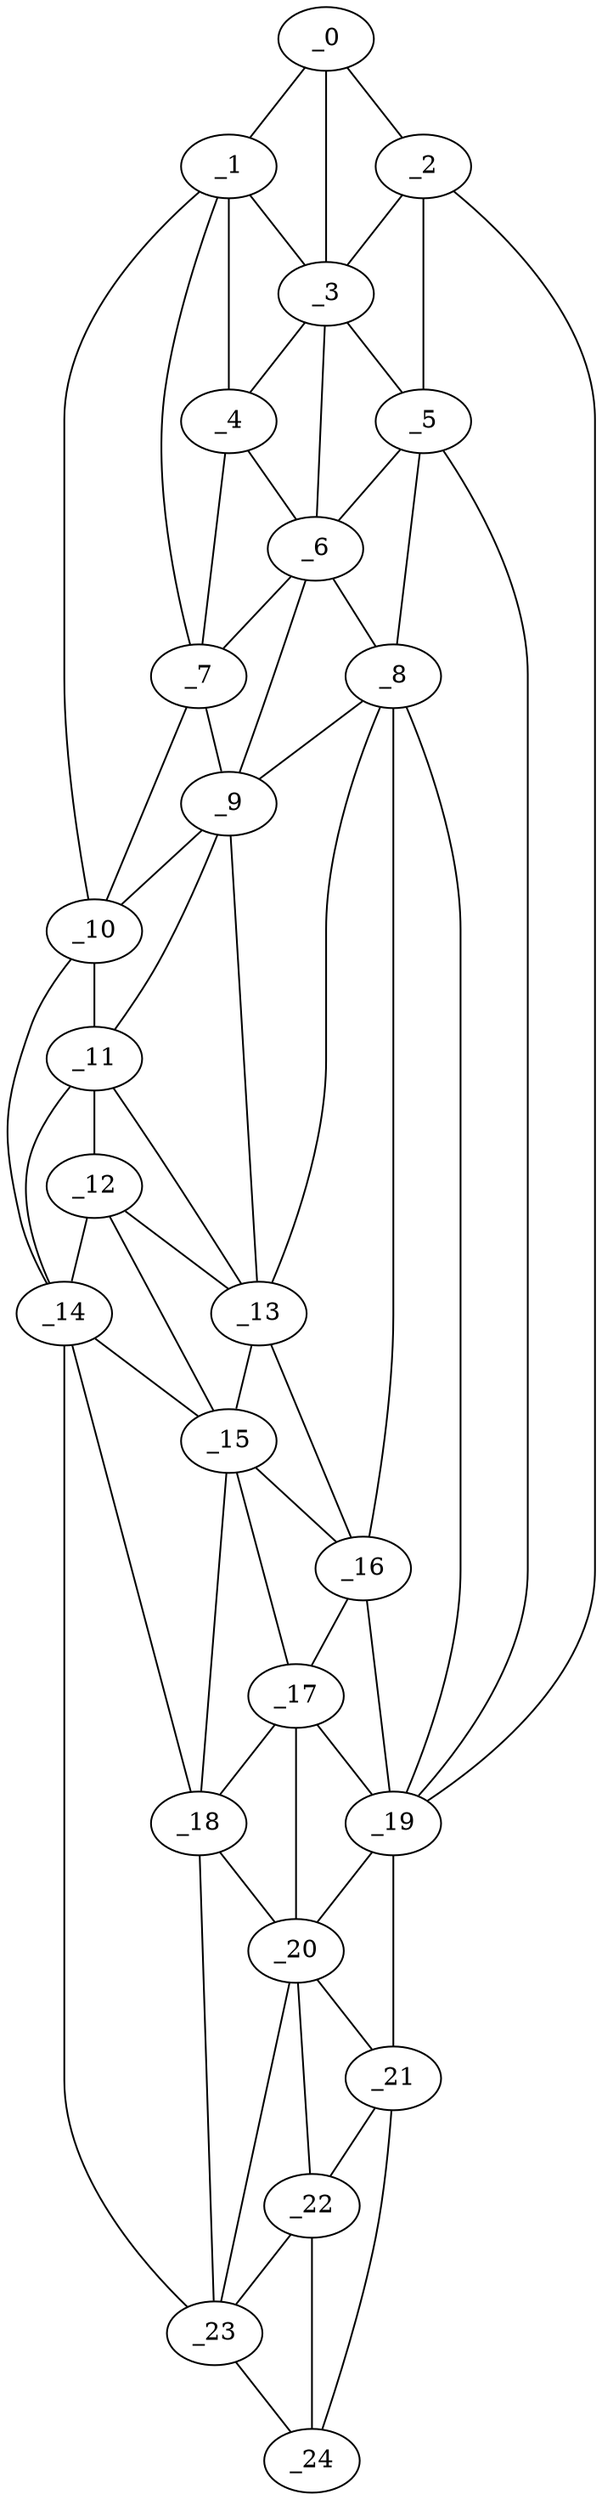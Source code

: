 graph "obj76__195.gxl" {
	_0	 [x=7,
		y=66];
	_1	 [x=19,
		y=48];
	_0 -- _1	 [valence=1];
	_2	 [x=19,
		y=70];
	_0 -- _2	 [valence=1];
	_3	 [x=23,
		y=58];
	_0 -- _3	 [valence=2];
	_1 -- _3	 [valence=1];
	_4	 [x=27,
		y=49];
	_1 -- _4	 [valence=1];
	_7	 [x=40,
		y=48];
	_1 -- _7	 [valence=2];
	_10	 [x=53,
		y=44];
	_1 -- _10	 [valence=1];
	_2 -- _3	 [valence=1];
	_5	 [x=32,
		y=70];
	_2 -- _5	 [valence=2];
	_19	 [x=89,
		y=83];
	_2 -- _19	 [valence=1];
	_3 -- _4	 [valence=2];
	_3 -- _5	 [valence=1];
	_6	 [x=33,
		y=60];
	_3 -- _6	 [valence=1];
	_4 -- _6	 [valence=2];
	_4 -- _7	 [valence=1];
	_5 -- _6	 [valence=2];
	_8	 [x=40,
		y=69];
	_5 -- _8	 [valence=2];
	_5 -- _19	 [valence=2];
	_6 -- _7	 [valence=1];
	_6 -- _8	 [valence=2];
	_9	 [x=47,
		y=61];
	_6 -- _9	 [valence=2];
	_7 -- _9	 [valence=2];
	_7 -- _10	 [valence=1];
	_8 -- _9	 [valence=1];
	_13	 [x=68,
		y=64];
	_8 -- _13	 [valence=2];
	_16	 [x=82,
		y=76];
	_8 -- _16	 [valence=1];
	_8 -- _19	 [valence=2];
	_9 -- _10	 [valence=1];
	_11	 [x=60,
		y=55];
	_9 -- _11	 [valence=2];
	_9 -- _13	 [valence=2];
	_10 -- _11	 [valence=2];
	_14	 [x=71,
		y=48];
	_10 -- _14	 [valence=1];
	_12	 [x=66,
		y=57];
	_11 -- _12	 [valence=2];
	_11 -- _13	 [valence=1];
	_11 -- _14	 [valence=2];
	_12 -- _13	 [valence=1];
	_12 -- _14	 [valence=1];
	_15	 [x=79,
		y=64];
	_12 -- _15	 [valence=2];
	_13 -- _15	 [valence=2];
	_13 -- _16	 [valence=2];
	_14 -- _15	 [valence=1];
	_18	 [x=87,
		y=55];
	_14 -- _18	 [valence=1];
	_23	 [x=122,
		y=63];
	_14 -- _23	 [valence=1];
	_15 -- _16	 [valence=2];
	_17	 [x=85,
		y=73];
	_15 -- _17	 [valence=1];
	_15 -- _18	 [valence=2];
	_16 -- _17	 [valence=2];
	_16 -- _19	 [valence=2];
	_17 -- _18	 [valence=2];
	_17 -- _19	 [valence=2];
	_20	 [x=100,
		y=75];
	_17 -- _20	 [valence=2];
	_18 -- _20	 [valence=2];
	_18 -- _23	 [valence=2];
	_19 -- _20	 [valence=2];
	_21	 [x=117,
		y=79];
	_19 -- _21	 [valence=1];
	_20 -- _21	 [valence=1];
	_22	 [x=120,
		y=69];
	_20 -- _22	 [valence=2];
	_20 -- _23	 [valence=1];
	_21 -- _22	 [valence=2];
	_24	 [x=123,
		y=74];
	_21 -- _24	 [valence=1];
	_22 -- _23	 [valence=2];
	_22 -- _24	 [valence=2];
	_23 -- _24	 [valence=1];
}
